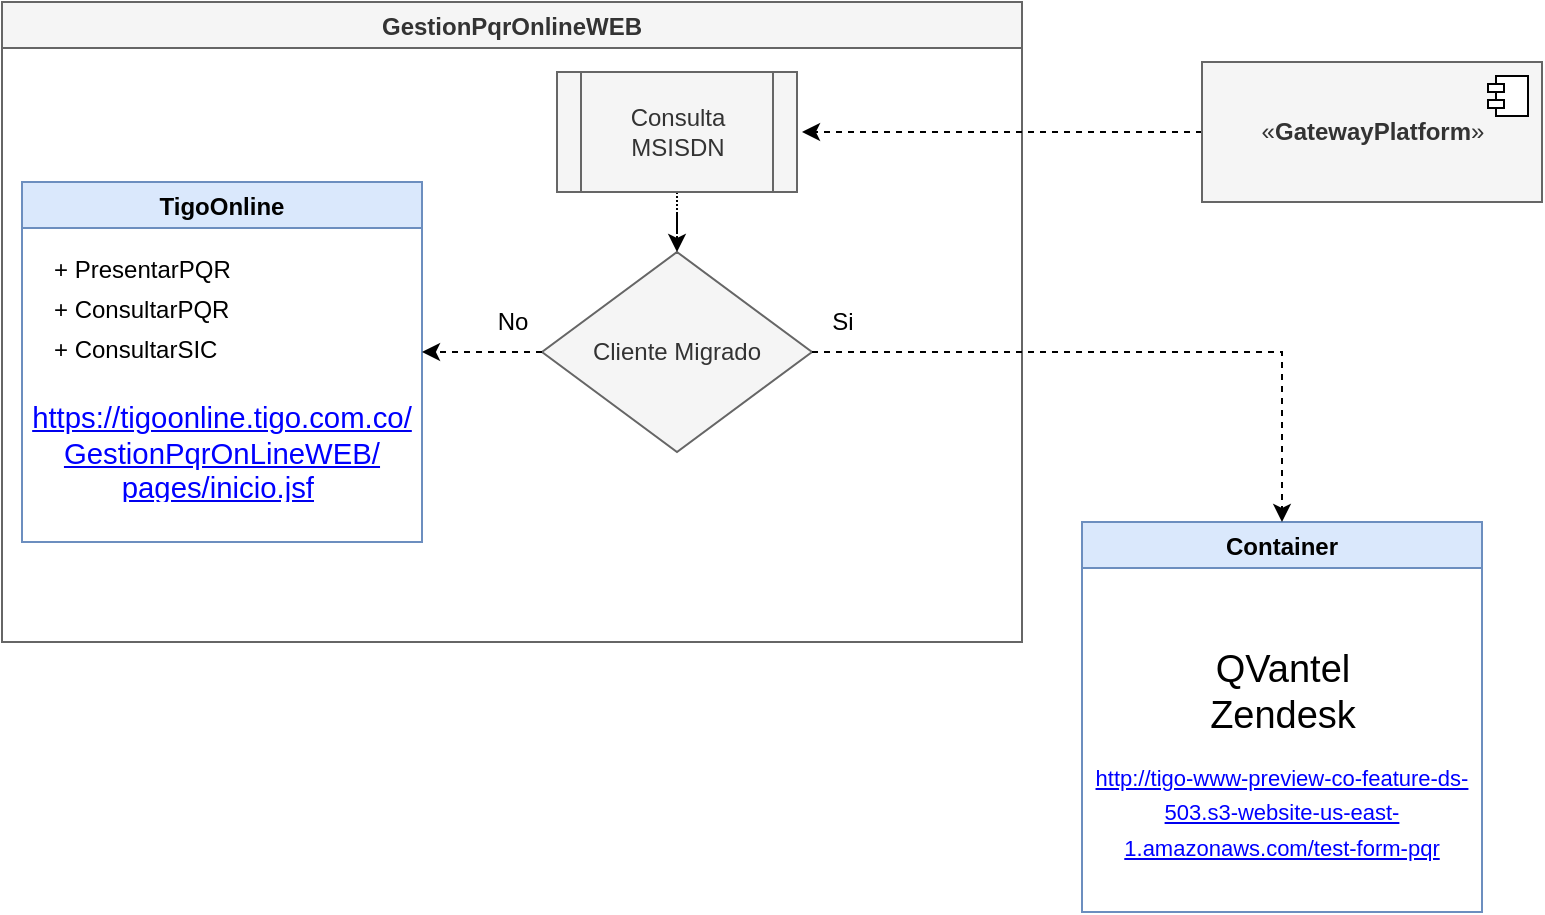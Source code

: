 <mxfile version="14.8.0" type="github">
  <diagram id="Ez-HbBydAwECWLVtGcuG" name="Page-1">
    <mxGraphModel dx="1108" dy="454" grid="1" gridSize="10" guides="1" tooltips="1" connect="1" arrows="1" fold="1" page="1" pageScale="1" pageWidth="827" pageHeight="1169" math="0" shadow="0">
      <root>
        <mxCell id="0" />
        <mxCell id="1" parent="0" />
        <mxCell id="c3e8LYdZi9KCaVJFfG4I-2" value="GestionPqrOnlineWEB" style="swimlane;fillColor=#f5f5f5;strokeColor=#666666;fontColor=#333333;" vertex="1" parent="1">
          <mxGeometry x="40" y="50" width="510" height="320" as="geometry" />
        </mxCell>
        <mxCell id="c3e8LYdZi9KCaVJFfG4I-1" value="Cliente Migrado" style="rhombus;whiteSpace=wrap;html=1;fillColor=#f5f5f5;strokeColor=#666666;fontColor=#333333;" vertex="1" parent="c3e8LYdZi9KCaVJFfG4I-2">
          <mxGeometry x="270" y="125" width="135" height="100" as="geometry" />
        </mxCell>
        <mxCell id="c3e8LYdZi9KCaVJFfG4I-8" style="edgeStyle=orthogonalEdgeStyle;rounded=0;orthogonalLoop=1;jettySize=auto;html=1;entryX=0.5;entryY=0;entryDx=0;entryDy=0;dashed=1;dashPattern=1 1;" edge="1" parent="c3e8LYdZi9KCaVJFfG4I-2" source="c3e8LYdZi9KCaVJFfG4I-7" target="c3e8LYdZi9KCaVJFfG4I-1">
          <mxGeometry relative="1" as="geometry" />
        </mxCell>
        <mxCell id="c3e8LYdZi9KCaVJFfG4I-7" value="Consulta MSISDN" style="shape=process;whiteSpace=wrap;html=1;backgroundOutline=1;fillColor=#f5f5f5;strokeColor=#666666;fontColor=#333333;" vertex="1" parent="c3e8LYdZi9KCaVJFfG4I-2">
          <mxGeometry x="277.5" y="35" width="120" height="60" as="geometry" />
        </mxCell>
        <mxCell id="c3e8LYdZi9KCaVJFfG4I-6" value="Si" style="text;html=1;align=center;verticalAlign=middle;resizable=0;points=[];autosize=1;strokeColor=none;" vertex="1" parent="c3e8LYdZi9KCaVJFfG4I-2">
          <mxGeometry x="405" y="150" width="30" height="20" as="geometry" />
        </mxCell>
        <mxCell id="c3e8LYdZi9KCaVJFfG4I-14" value="TigoOnline" style="swimlane;fillColor=#dae8fc;strokeColor=#6c8ebf;" vertex="1" parent="c3e8LYdZi9KCaVJFfG4I-2">
          <mxGeometry x="10" y="90" width="200" height="180" as="geometry" />
        </mxCell>
        <mxCell id="c3e8LYdZi9KCaVJFfG4I-34" value="+ PresentarPQR" style="text;strokeColor=none;fillColor=none;align=left;verticalAlign=top;spacingLeft=4;spacingRight=4;overflow=hidden;rotatable=0;points=[[0,0.5],[1,0.5]];portConstraint=eastwest;" vertex="1" parent="c3e8LYdZi9KCaVJFfG4I-14">
          <mxGeometry x="10" y="30" width="100" height="26" as="geometry" />
        </mxCell>
        <mxCell id="c3e8LYdZi9KCaVJFfG4I-35" value="+ ConsultarPQR" style="text;strokeColor=none;fillColor=none;align=left;verticalAlign=top;spacingLeft=4;spacingRight=4;overflow=hidden;rotatable=0;points=[[0,0.5],[1,0.5]];portConstraint=eastwest;" vertex="1" parent="c3e8LYdZi9KCaVJFfG4I-14">
          <mxGeometry x="10" y="50" width="100" height="26" as="geometry" />
        </mxCell>
        <mxCell id="c3e8LYdZi9KCaVJFfG4I-18" value="No" style="text;html=1;align=center;verticalAlign=middle;resizable=0;points=[];autosize=1;strokeColor=none;" vertex="1" parent="c3e8LYdZi9KCaVJFfG4I-2">
          <mxGeometry x="240" y="150" width="30" height="20" as="geometry" />
        </mxCell>
        <mxCell id="c3e8LYdZi9KCaVJFfG4I-16" value="&lt;a class=&quot;Hyperlink SCXW136160635 BCX0&quot; href=&quot;https://tigoonline.tigo.com.co/GestionPqrOnLineWEB/pages/inicio.jsf&quot; target=&quot;_blank&quot; style=&quot;margin: 0px ; padding: 0px ; font-family: &amp;#34;arial&amp;#34; , &amp;#34;arial_msfontservice&amp;#34; , sans-serif ; font-size: 14.667px ; text-align: justify ; background-color: rgb(255 , 255 , 255)&quot;&gt;&lt;span lang=&quot;ES-CO&quot; class=&quot;TextRun Underlined SCXW136160635 BCX0&quot; style=&quot;margin: 0px ; padding: 0px ; color: rgb(0 , 0 , 255) ; font-size: 11pt ; line-height: 17.267px ; font-family: &amp;#34;arial&amp;#34; , &amp;#34;arial_embeddedfont&amp;#34; , &amp;#34;arial_msfontservice&amp;#34; , sans-serif&quot;&gt;&lt;span class=&quot;NormalTextRun SCXW136160635 BCX0&quot; style=&quot;margin: 0px ; padding: 0px&quot;&gt;https://tigoonline.tigo.com.co/&lt;br&gt;GestionPqrOnLineWEB/&lt;br&gt;pages/inicio.jsf&lt;/span&gt;&lt;/span&gt;&lt;/a&gt;&lt;span lang=&quot;ES-CO&quot; class=&quot;TextRun SCXW136160635 BCX0&quot; style=&quot;margin: 0px ; padding: 0px ; font-size: 11pt ; text-align: justify ; background-color: rgb(255 , 255 , 255) ; line-height: 17.267px ; font-family: &amp;#34;arial&amp;#34; , &amp;#34;arial_embeddedfont&amp;#34; , &amp;#34;arial_msfontservice&amp;#34; , sans-serif&quot;&gt;&lt;span class=&quot;NormalTextRun SCXW136160635 BCX0&quot; style=&quot;margin: 0px ; padding: 0px&quot;&gt;&amp;nbsp;&lt;/span&gt;&lt;/span&gt;" style="text;html=1;strokeColor=none;fillColor=none;spacing=5;spacingTop=-20;whiteSpace=wrap;overflow=hidden;rounded=0;align=center;" vertex="1" parent="c3e8LYdZi9KCaVJFfG4I-2">
          <mxGeometry x="10" y="210" width="200" height="40" as="geometry" />
        </mxCell>
        <mxCell id="c3e8LYdZi9KCaVJFfG4I-3" value="Container" style="swimlane;fillColor=#dae8fc;strokeColor=#6c8ebf;" vertex="1" parent="1">
          <mxGeometry x="580" y="310" width="200" height="195" as="geometry" />
        </mxCell>
        <mxCell id="c3e8LYdZi9KCaVJFfG4I-4" value="&lt;p style=&quot;line-height: 120% ; font-size: 19px&quot;&gt;QVantel&lt;br&gt;Zendesk&lt;/p&gt;" style="text;html=1;align=center;verticalAlign=middle;resizable=0;points=[];autosize=1;strokeColor=none;" vertex="1" parent="c3e8LYdZi9KCaVJFfG4I-3">
          <mxGeometry x="55" y="40" width="90" height="90" as="geometry" />
        </mxCell>
        <mxCell id="c3e8LYdZi9KCaVJFfG4I-12" value="&lt;div&gt;&lt;a class=&quot;Hyperlink SCXW46569479 BCX0&quot; href=&quot;http://tigo-www-preview-co-feature-ds-503.s3-website-us-east-1.amazonaws.com/test-form-pqr&quot; target=&quot;_blank&quot; style=&quot;margin: 0px ; padding: 0px ; font-family: &amp;#34;arial&amp;#34; , &amp;#34;arial_msfontservice&amp;#34; , sans-serif ; background-color: rgb(255 , 255 , 255)&quot;&gt;&lt;span lang=&quot;ES-CO&quot; class=&quot;TextRun Underlined SCXW46569479 BCX0&quot; style=&quot;margin: 0px ; padding: 0px ; color: rgb(0 , 0 , 255) ; line-height: 17.267px ; font-family: &amp;#34;arial&amp;#34; , &amp;#34;arial_embeddedfont&amp;#34; , &amp;#34;arial_msfontservice&amp;#34; , sans-serif&quot;&gt;&lt;span class=&quot;NormalTextRun SCXW46569479 BCX0&quot; style=&quot;margin: 0px ; padding: 0px&quot;&gt;&lt;font style=&quot;font-size: 11px&quot;&gt;http://tigo-www-preview-co-feature-ds-503.s3-website-us-east-1.amazonaws.com/test-form-pqr&lt;/font&gt;&lt;/span&gt;&lt;/span&gt;&lt;/a&gt;&lt;/div&gt;" style="text;html=1;strokeColor=none;fillColor=none;spacing=5;spacingTop=-20;whiteSpace=wrap;overflow=hidden;rounded=0;align=center;" vertex="1" parent="c3e8LYdZi9KCaVJFfG4I-3">
          <mxGeometry y="130" width="200" height="40" as="geometry" />
        </mxCell>
        <mxCell id="c3e8LYdZi9KCaVJFfG4I-5" style="edgeStyle=orthogonalEdgeStyle;rounded=0;orthogonalLoop=1;jettySize=auto;html=1;dashed=1;" edge="1" parent="1" source="c3e8LYdZi9KCaVJFfG4I-1" target="c3e8LYdZi9KCaVJFfG4I-3">
          <mxGeometry relative="1" as="geometry" />
        </mxCell>
        <mxCell id="c3e8LYdZi9KCaVJFfG4I-19" style="edgeStyle=orthogonalEdgeStyle;rounded=0;orthogonalLoop=1;jettySize=auto;html=1;exitX=0;exitY=0.5;exitDx=0;exitDy=0;dashed=1;" edge="1" parent="1" source="c3e8LYdZi9KCaVJFfG4I-1">
          <mxGeometry relative="1" as="geometry">
            <mxPoint x="250" y="225" as="targetPoint" />
          </mxGeometry>
        </mxCell>
        <mxCell id="c3e8LYdZi9KCaVJFfG4I-33" style="edgeStyle=orthogonalEdgeStyle;rounded=0;orthogonalLoop=1;jettySize=auto;html=1;dashed=1;" edge="1" parent="1" source="c3e8LYdZi9KCaVJFfG4I-21">
          <mxGeometry relative="1" as="geometry">
            <mxPoint x="440" y="115" as="targetPoint" />
          </mxGeometry>
        </mxCell>
        <mxCell id="c3e8LYdZi9KCaVJFfG4I-21" value="&lt;font style=&quot;font-size: 12px&quot;&gt;«&lt;b&gt;GatewayPlatform&lt;/b&gt;&lt;/font&gt;»" style="html=1;dropTarget=0;fillColor=#f5f5f5;strokeColor=#666666;fontColor=#333333;" vertex="1" parent="1">
          <mxGeometry x="640" y="80" width="170" height="70" as="geometry" />
        </mxCell>
        <mxCell id="c3e8LYdZi9KCaVJFfG4I-22" value="" style="shape=module;jettyWidth=8;jettyHeight=4;" vertex="1" parent="c3e8LYdZi9KCaVJFfG4I-21">
          <mxGeometry x="1" width="20" height="20" relative="1" as="geometry">
            <mxPoint x="-27" y="7" as="offset" />
          </mxGeometry>
        </mxCell>
        <mxCell id="c3e8LYdZi9KCaVJFfG4I-36" value="+ ConsultarSIC" style="text;strokeColor=none;fillColor=none;align=left;verticalAlign=top;spacingLeft=4;spacingRight=4;overflow=hidden;rotatable=0;points=[[0,0.5],[1,0.5]];portConstraint=eastwest;" vertex="1" parent="1">
          <mxGeometry x="60" y="210" width="100" height="26" as="geometry" />
        </mxCell>
      </root>
    </mxGraphModel>
  </diagram>
</mxfile>

